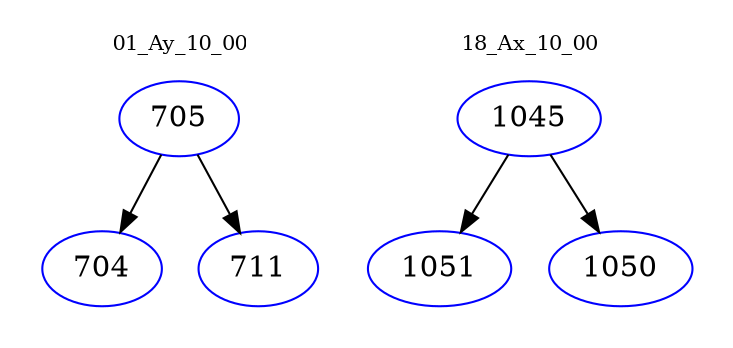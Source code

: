digraph{
subgraph cluster_0 {
color = white
label = "01_Ay_10_00";
fontsize=10;
T0_705 [label="705", color="blue"]
T0_705 -> T0_704 [color="black"]
T0_704 [label="704", color="blue"]
T0_705 -> T0_711 [color="black"]
T0_711 [label="711", color="blue"]
}
subgraph cluster_1 {
color = white
label = "18_Ax_10_00";
fontsize=10;
T1_1045 [label="1045", color="blue"]
T1_1045 -> T1_1051 [color="black"]
T1_1051 [label="1051", color="blue"]
T1_1045 -> T1_1050 [color="black"]
T1_1050 [label="1050", color="blue"]
}
}
